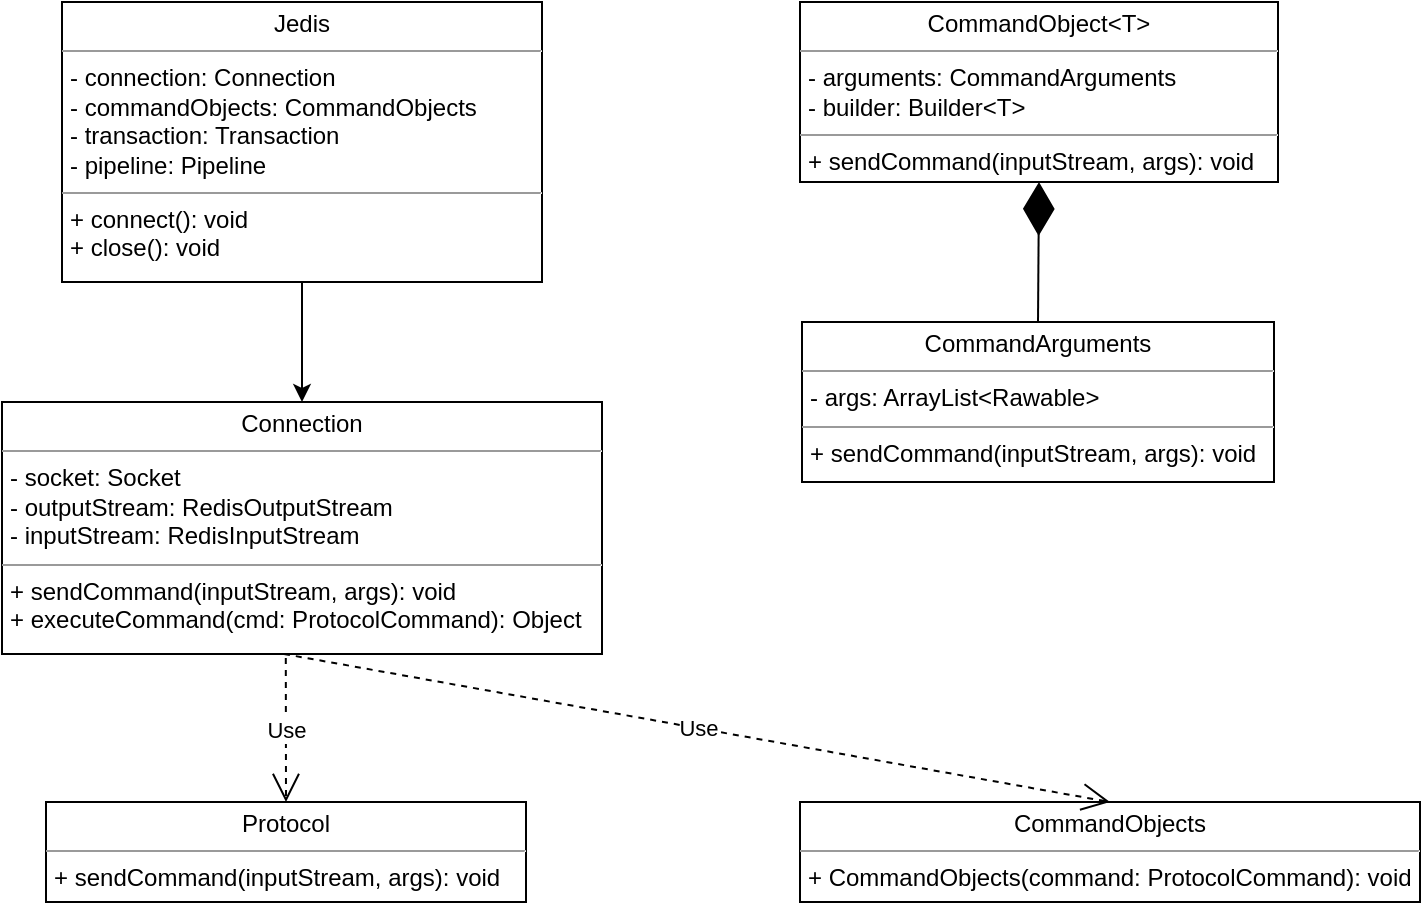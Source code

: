<mxfile version="16.6.4" type="github">
  <diagram id="C5RBs43oDa-KdzZeNtuy" name="Page-1">
    <mxGraphModel dx="1002" dy="682" grid="1" gridSize="10" guides="1" tooltips="1" connect="1" arrows="1" fold="1" page="1" pageScale="1" pageWidth="827" pageHeight="1169" math="0" shadow="0">
      <root>
        <mxCell id="WIyWlLk6GJQsqaUBKTNV-0" />
        <mxCell id="WIyWlLk6GJQsqaUBKTNV-1" parent="WIyWlLk6GJQsqaUBKTNV-0" />
        <mxCell id="KOmtwoVJHtaChERw7yVi-16" value="&lt;p style=&quot;margin: 0px ; margin-top: 4px ; text-align: center&quot;&gt;Protocol&lt;/p&gt;&lt;hr size=&quot;1&quot;&gt;&lt;p style=&quot;margin: 0px ; margin-left: 4px&quot;&gt;&lt;span&gt;+ sendCommand(inputStream, args): void&lt;/span&gt;&lt;br&gt;&lt;/p&gt;" style="verticalAlign=top;align=left;overflow=fill;fontSize=12;fontFamily=Helvetica;html=1;shadow=0;glass=0;strokeColor=default;gradientColor=none;" parent="WIyWlLk6GJQsqaUBKTNV-1" vertex="1">
          <mxGeometry x="62" y="440" width="240" height="50" as="geometry" />
        </mxCell>
        <mxCell id="KOmtwoVJHtaChERw7yVi-17" value="&lt;p style=&quot;margin: 0px ; margin-top: 4px ; text-align: center&quot;&gt;CommandObject&amp;lt;T&amp;gt;&lt;br&gt;&lt;/p&gt;&lt;hr size=&quot;1&quot;&gt;&lt;p style=&quot;margin: 0px ; margin-left: 4px&quot;&gt;- arguments: CommandArguments&lt;/p&gt;&lt;p style=&quot;margin: 0px ; margin-left: 4px&quot;&gt;- builder: Builder&amp;lt;T&amp;gt;&lt;/p&gt;&lt;hr size=&quot;1&quot;&gt;&lt;p style=&quot;margin: 0px ; margin-left: 4px&quot;&gt;&lt;span&gt;+ sendCommand(inputStream, args): void&lt;/span&gt;&lt;br&gt;&lt;/p&gt;" style="verticalAlign=top;align=left;overflow=fill;fontSize=12;fontFamily=Helvetica;html=1;shadow=0;glass=0;strokeColor=default;gradientColor=none;" parent="WIyWlLk6GJQsqaUBKTNV-1" vertex="1">
          <mxGeometry x="439" y="40" width="239" height="90" as="geometry" />
        </mxCell>
        <mxCell id="KOmtwoVJHtaChERw7yVi-18" value="&lt;p style=&quot;margin: 0px ; margin-top: 4px ; text-align: center&quot;&gt;CommandArguments&lt;br&gt;&lt;/p&gt;&lt;hr size=&quot;1&quot;&gt;&lt;p style=&quot;margin: 0px ; margin-left: 4px&quot;&gt;- args: ArrayList&amp;lt;Rawable&amp;gt;&lt;/p&gt;&lt;hr size=&quot;1&quot;&gt;&lt;p style=&quot;margin: 0px ; margin-left: 4px&quot;&gt;&lt;span&gt;+ sendCommand(inputStream, args): void&lt;/span&gt;&lt;br&gt;&lt;/p&gt;" style="verticalAlign=top;align=left;overflow=fill;fontSize=12;fontFamily=Helvetica;html=1;shadow=0;glass=0;strokeColor=default;gradientColor=none;" parent="WIyWlLk6GJQsqaUBKTNV-1" vertex="1">
          <mxGeometry x="440" y="200" width="236" height="80" as="geometry" />
        </mxCell>
        <mxCell id="KOmtwoVJHtaChERw7yVi-44" value="" style="edgeStyle=orthogonalEdgeStyle;rounded=0;orthogonalLoop=1;jettySize=auto;html=1;" parent="WIyWlLk6GJQsqaUBKTNV-1" source="KOmtwoVJHtaChERw7yVi-23" target="KOmtwoVJHtaChERw7yVi-25" edge="1">
          <mxGeometry relative="1" as="geometry" />
        </mxCell>
        <mxCell id="KOmtwoVJHtaChERw7yVi-23" value="&lt;p style=&quot;margin: 0px ; margin-top: 4px ; text-align: center&quot;&gt;Jedis&lt;br&gt;&lt;/p&gt;&lt;hr size=&quot;1&quot;&gt;&lt;p style=&quot;margin: 0px ; margin-left: 4px&quot;&gt;- connection: Connection&lt;/p&gt;&lt;p style=&quot;margin: 0px ; margin-left: 4px&quot;&gt;- commandObjects: CommandObjects&lt;/p&gt;&lt;p style=&quot;margin: 0px ; margin-left: 4px&quot;&gt;- transaction: Transaction&lt;/p&gt;&lt;p style=&quot;margin: 0px ; margin-left: 4px&quot;&gt;- pipeline: Pipeline&lt;/p&gt;&lt;hr size=&quot;1&quot;&gt;&lt;p style=&quot;margin: 0px ; margin-left: 4px&quot;&gt;&lt;span&gt;+ connect(): void&lt;/span&gt;&lt;br&gt;&lt;/p&gt;&lt;p style=&quot;margin: 0px ; margin-left: 4px&quot;&gt;&lt;span&gt;+ close(): void&lt;/span&gt;&lt;/p&gt;" style="verticalAlign=top;align=left;overflow=fill;fontSize=12;fontFamily=Helvetica;html=1;shadow=0;glass=0;strokeColor=default;gradientColor=none;" parent="WIyWlLk6GJQsqaUBKTNV-1" vertex="1">
          <mxGeometry x="70" y="40" width="240" height="140" as="geometry" />
        </mxCell>
        <mxCell id="KOmtwoVJHtaChERw7yVi-25" value="&lt;p style=&quot;margin: 0px ; margin-top: 4px ; text-align: center&quot;&gt;Connection&lt;br&gt;&lt;/p&gt;&lt;hr size=&quot;1&quot;&gt;&lt;p style=&quot;margin: 0px ; margin-left: 4px&quot;&gt;- socket: Socket&lt;/p&gt;&lt;p style=&quot;margin: 0px ; margin-left: 4px&quot;&gt;- outputStream: RedisOutputStream&lt;/p&gt;&lt;p style=&quot;margin: 0px ; margin-left: 4px&quot;&gt;- inputStream: RedisInputStream&lt;/p&gt;&lt;hr size=&quot;1&quot;&gt;&lt;p style=&quot;margin: 0px ; margin-left: 4px&quot;&gt;&lt;span&gt;+ sendCommand(inputStream, args): void&lt;/span&gt;&lt;br&gt;&lt;/p&gt;&lt;p style=&quot;margin: 0px ; margin-left: 4px&quot;&gt;&lt;span&gt;+ executeCommand(cmd: ProtocolCommand): Object&lt;/span&gt;&lt;/p&gt;" style="verticalAlign=top;align=left;overflow=fill;fontSize=12;fontFamily=Helvetica;html=1;shadow=0;glass=0;strokeColor=default;gradientColor=none;" parent="WIyWlLk6GJQsqaUBKTNV-1" vertex="1">
          <mxGeometry x="40" y="240" width="300" height="126" as="geometry" />
        </mxCell>
        <mxCell id="KOmtwoVJHtaChERw7yVi-27" value="&lt;p style=&quot;margin: 0px ; margin-top: 4px ; text-align: center&quot;&gt;CommandObjects&lt;br&gt;&lt;/p&gt;&lt;hr size=&quot;1&quot;&gt;&lt;p style=&quot;margin: 0px ; margin-left: 4px&quot;&gt;&lt;/p&gt;&lt;p style=&quot;margin: 0px ; margin-left: 4px&quot;&gt;&lt;span&gt;+ CommandObjects(command: ProtocolCommand): void&lt;/span&gt;&lt;br&gt;&lt;/p&gt;" style="verticalAlign=top;align=left;overflow=fill;fontSize=12;fontFamily=Helvetica;html=1;shadow=0;glass=0;strokeColor=default;gradientColor=none;" parent="WIyWlLk6GJQsqaUBKTNV-1" vertex="1">
          <mxGeometry x="439" y="440" width="310" height="50" as="geometry" />
        </mxCell>
        <mxCell id="KOmtwoVJHtaChERw7yVi-46" value="" style="endArrow=diamondThin;endFill=1;endSize=24;html=1;rounded=0;entryX=0.5;entryY=1;entryDx=0;entryDy=0;exitX=0.5;exitY=0;exitDx=0;exitDy=0;" parent="WIyWlLk6GJQsqaUBKTNV-1" source="KOmtwoVJHtaChERw7yVi-18" target="KOmtwoVJHtaChERw7yVi-17" edge="1">
          <mxGeometry width="160" relative="1" as="geometry">
            <mxPoint x="480" y="360" as="sourcePoint" />
            <mxPoint x="640" y="360" as="targetPoint" />
          </mxGeometry>
        </mxCell>
        <mxCell id="KOmtwoVJHtaChERw7yVi-47" value="Use" style="endArrow=open;endSize=12;dashed=1;html=1;rounded=0;exitX=0.47;exitY=1;exitDx=0;exitDy=0;exitPerimeter=0;entryX=0.5;entryY=0;entryDx=0;entryDy=0;" parent="WIyWlLk6GJQsqaUBKTNV-1" source="KOmtwoVJHtaChERw7yVi-25" target="KOmtwoVJHtaChERw7yVi-27" edge="1">
          <mxGeometry width="160" relative="1" as="geometry">
            <mxPoint x="210" y="390" as="sourcePoint" />
            <mxPoint x="370" y="390" as="targetPoint" />
          </mxGeometry>
        </mxCell>
        <mxCell id="KOmtwoVJHtaChERw7yVi-48" value="Use" style="endArrow=open;endSize=12;dashed=1;html=1;rounded=0;exitX=0.473;exitY=1.016;exitDx=0;exitDy=0;exitPerimeter=0;entryX=0.5;entryY=0;entryDx=0;entryDy=0;" parent="WIyWlLk6GJQsqaUBKTNV-1" source="KOmtwoVJHtaChERw7yVi-25" target="KOmtwoVJHtaChERw7yVi-16" edge="1">
          <mxGeometry width="160" relative="1" as="geometry">
            <mxPoint x="120" y="410" as="sourcePoint" />
            <mxPoint x="280" y="410" as="targetPoint" />
          </mxGeometry>
        </mxCell>
      </root>
    </mxGraphModel>
  </diagram>
</mxfile>

